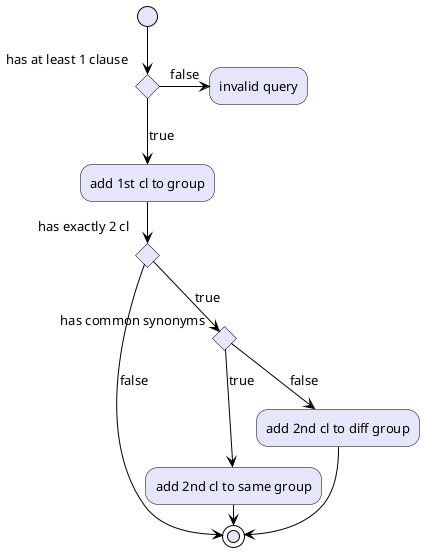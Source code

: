 @startuml
<Style>
activityDiagram {
  BackgroundColor lavender
  BorderColor lavender
  FontName arial
  FontSize 13
LineColor Black
}
document {
   BackgroundColor transparent
}
</style>
skinparam sequence {
  ArrowColor black
  BorderColor black
  ActivityBorderColor black
}

(*) --> if "has at least 1 clause" then

  -->[true] "add 1st cl to group"

  if "has exactly 2 cl" then
    -->[true] if "has common synonyms" then
        -->[true] "add 2nd cl to same group"
        -> (*)
        else
        -->[false] "add 2nd cl to diff group"
        --> (*)
        endif
  else
    ->[false] (*)
  endif

else

  ->[false] "invalid query"
@enduml